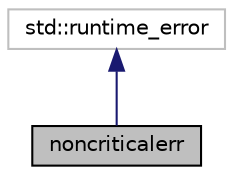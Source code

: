 digraph "noncriticalerr"
{
 // LATEX_PDF_SIZE
  edge [fontname="Helvetica",fontsize="10",labelfontname="Helvetica",labelfontsize="10"];
  node [fontname="Helvetica",fontsize="10",shape=record];
  Node1 [label="noncriticalerr",height=0.2,width=0.4,color="black", fillcolor="grey75", style="filled", fontcolor="black",tooltip="Класс для обработки некритических ошибок"];
  Node2 -> Node1 [dir="back",color="midnightblue",fontsize="10",style="solid",fontname="Helvetica"];
  Node2 [label="std::runtime_error",height=0.2,width=0.4,color="grey75", fillcolor="white", style="filled",tooltip=" "];
}
